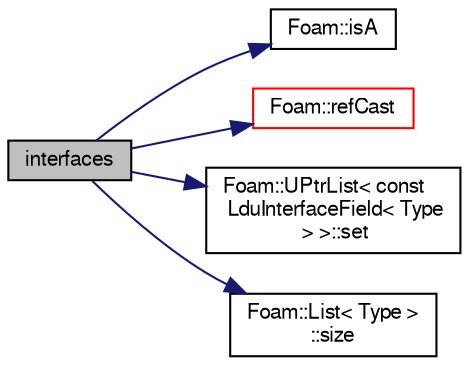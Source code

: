 digraph "interfaces"
{
  bgcolor="transparent";
  edge [fontname="FreeSans",fontsize="10",labelfontname="FreeSans",labelfontsize="10"];
  node [fontname="FreeSans",fontsize="10",shape=record];
  rankdir="LR";
  Node1 [label="interfaces",height=0.2,width=0.4,color="black", fillcolor="grey75", style="filled" fontcolor="black"];
  Node1 -> Node2 [color="midnightblue",fontsize="10",style="solid",fontname="FreeSans"];
  Node2 [label="Foam::isA",height=0.2,width=0.4,color="black",URL="$a10237.html#a7f38c7df863d37f5357047d27dab7711",tooltip="Check if a dynamic_cast to typeid is possible. "];
  Node1 -> Node3 [color="midnightblue",fontsize="10",style="solid",fontname="FreeSans"];
  Node3 [label="Foam::refCast",height=0.2,width=0.4,color="red",URL="$a10237.html#a28f53307dad4466f23067e79a948e2a1",tooltip="Reference type cast template function. "];
  Node1 -> Node4 [color="midnightblue",fontsize="10",style="solid",fontname="FreeSans"];
  Node4 [label="Foam::UPtrList\< const\l LduInterfaceField\< Type\l \> \>::set",height=0.2,width=0.4,color="black",URL="$a02692.html#affa9210cfaa91a145f3a9618d4ef3baf",tooltip="Is element set. "];
  Node1 -> Node5 [color="midnightblue",fontsize="10",style="solid",fontname="FreeSans"];
  Node5 [label="Foam::List\< Type \>\l::size",height=0.2,width=0.4,color="black",URL="$a01325.html#a723361dc2020160f5492e8fe2d09fa44",tooltip="Return the number of elements in the UList. "];
}
